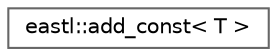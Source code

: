digraph "类继承关系图"
{
 // LATEX_PDF_SIZE
  bgcolor="transparent";
  edge [fontname=Helvetica,fontsize=10,labelfontname=Helvetica,labelfontsize=10];
  node [fontname=Helvetica,fontsize=10,shape=box,height=0.2,width=0.4];
  rankdir="LR";
  Node0 [id="Node000000",label="eastl::add_const\< T \>",height=0.2,width=0.4,color="grey40", fillcolor="white", style="filled",URL="$structeastl_1_1add__const.html",tooltip=" "];
}
